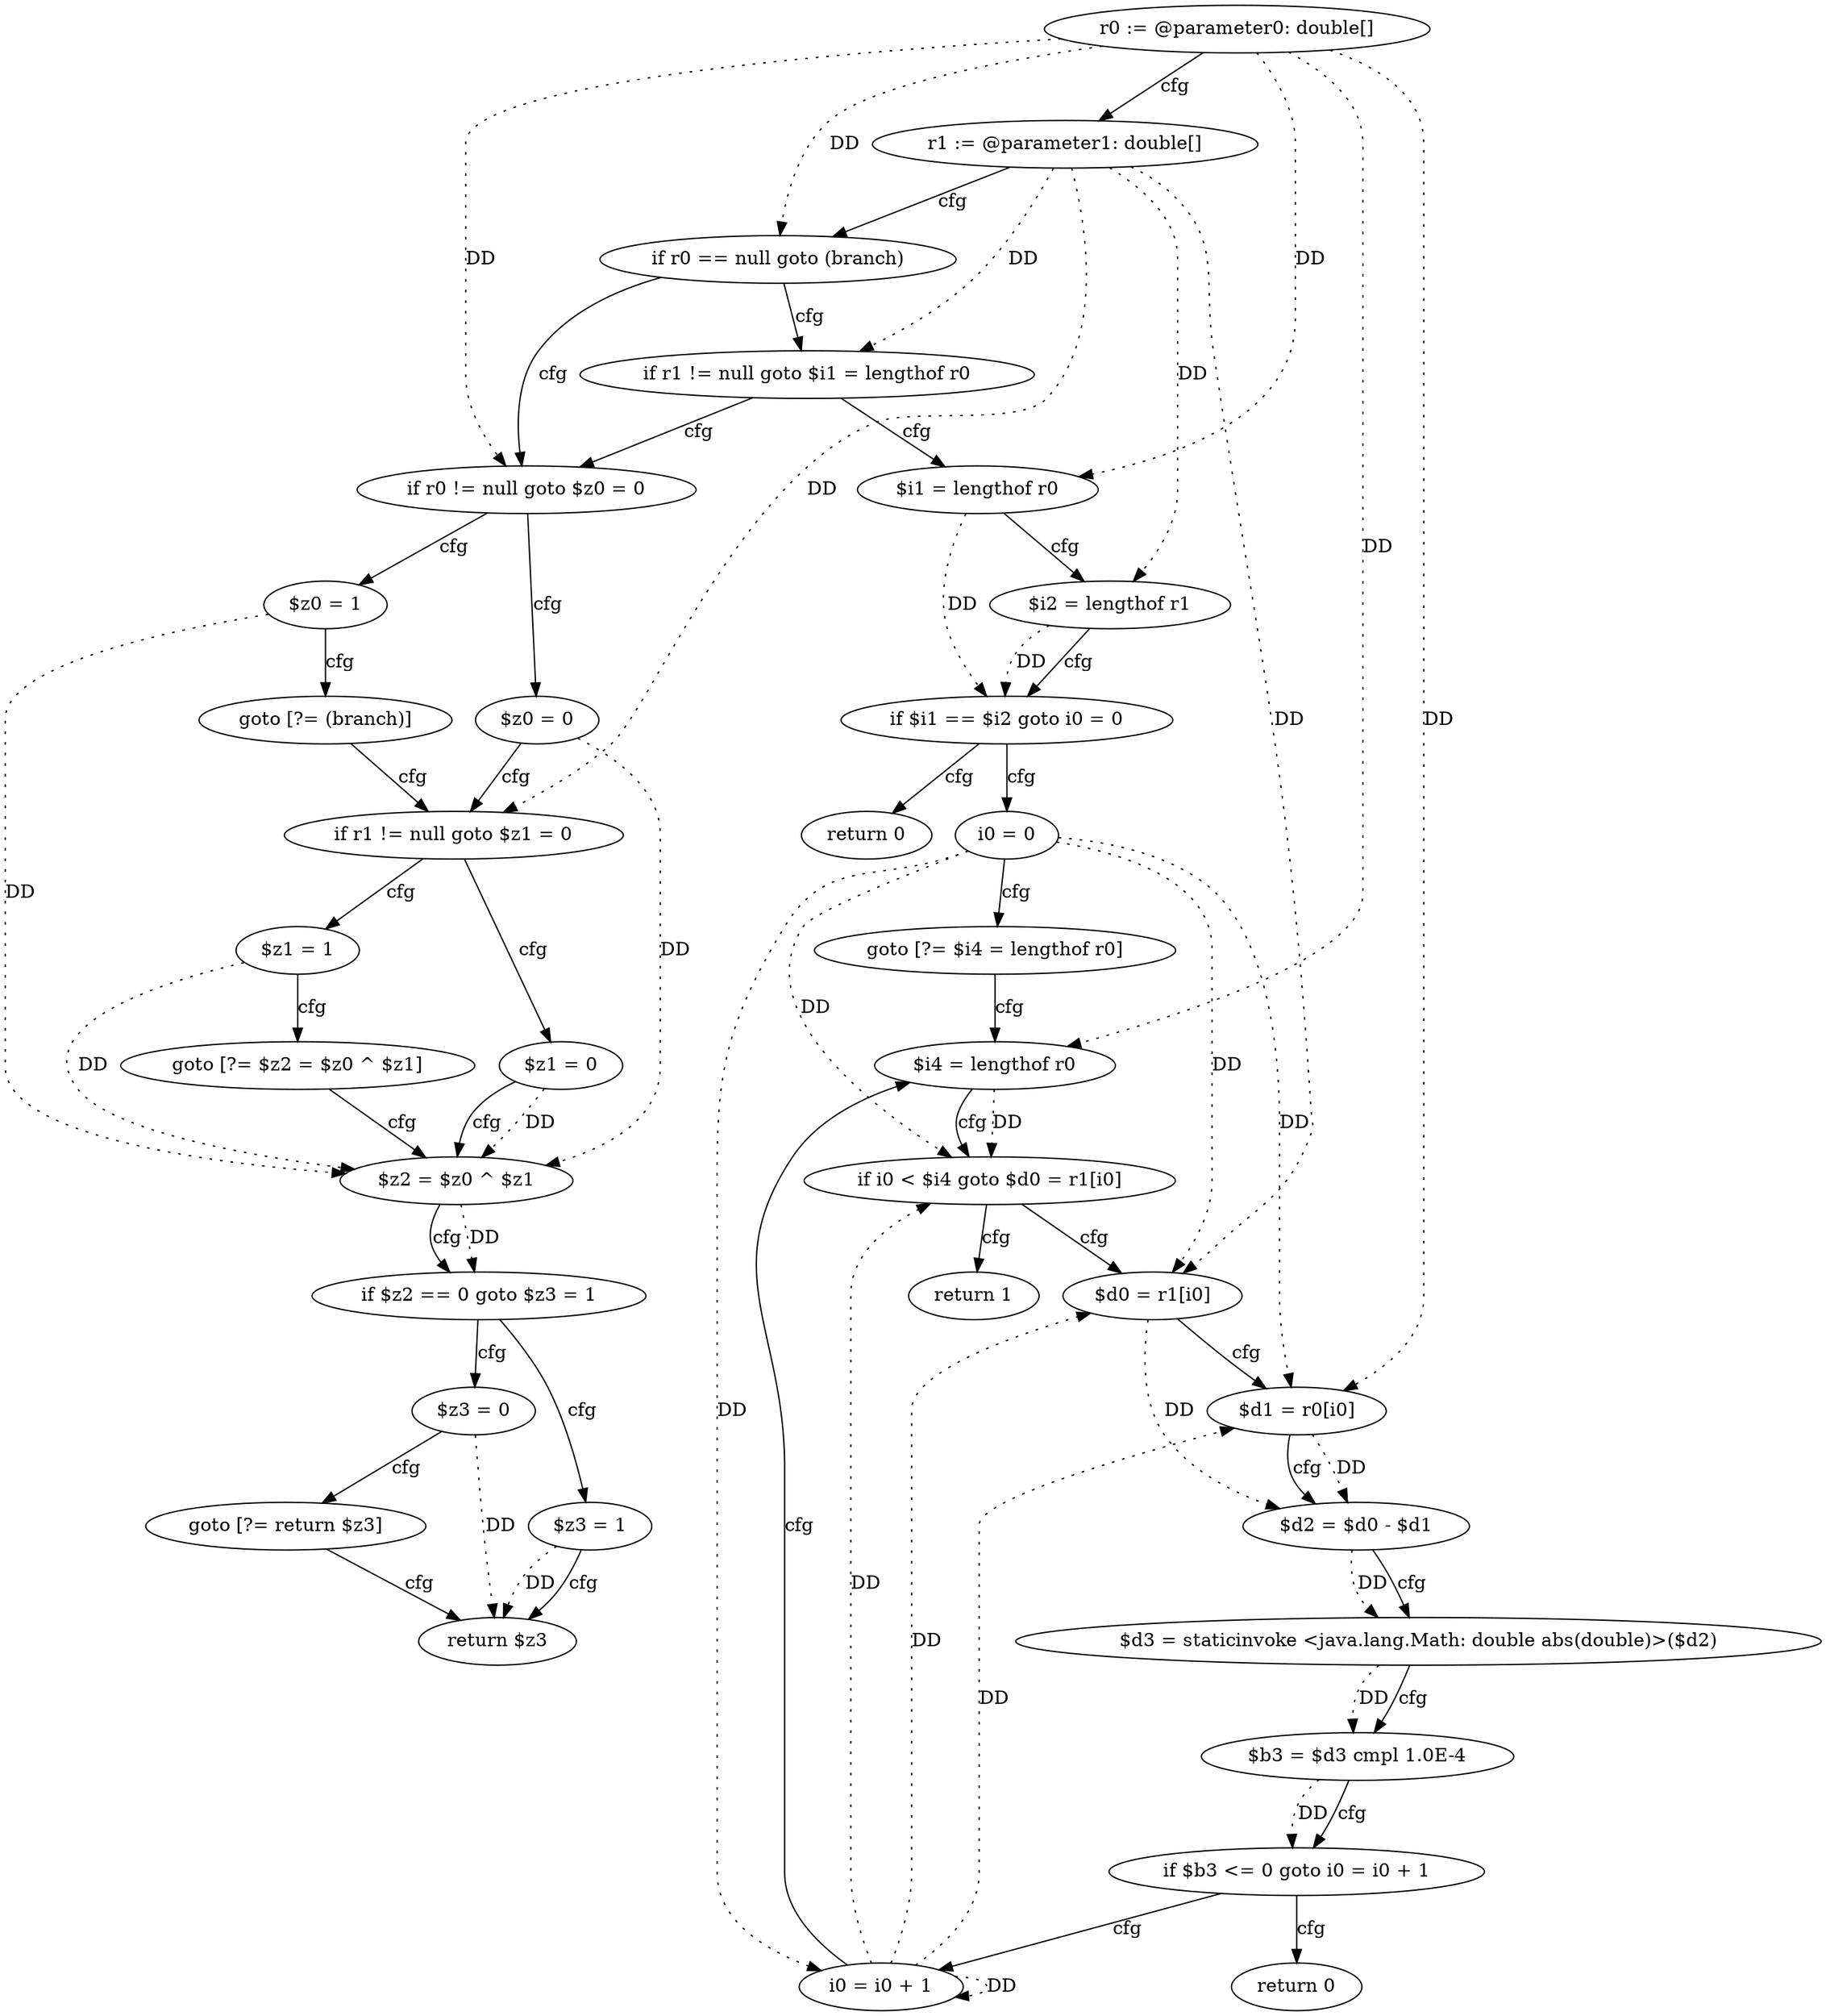 digraph "equals" {
    "0" [label="r0 := @parameter0: double[]",];
    "1" [label="r1 := @parameter1: double[]",];
    "2" [label="if r0 == null goto (branch)",];
    "3" [label="if r1 != null goto $i1 = lengthof r0",];
    "4" [label="if r0 != null goto $z0 = 0",];
    "5" [label="$z0 = 1",];
    "6" [label="goto [?= (branch)]",];
    "7" [label="$z0 = 0",];
    "8" [label="if r1 != null goto $z1 = 0",];
    "9" [label="$z1 = 1",];
    "10" [label="goto [?= $z2 = $z0 ^ $z1]",];
    "11" [label="$z1 = 0",];
    "12" [label="$z2 = $z0 ^ $z1",];
    "13" [label="if $z2 == 0 goto $z3 = 1",];
    "14" [label="$z3 = 0",];
    "15" [label="goto [?= return $z3]",];
    "16" [label="$z3 = 1",];
    "17" [label="return $z3",];
    "18" [label="$i1 = lengthof r0",];
    "19" [label="$i2 = lengthof r1",];
    "20" [label="if $i1 == $i2 goto i0 = 0",];
    "21" [label="return 0",];
    "22" [label="i0 = 0",];
    "23" [label="goto [?= $i4 = lengthof r0]",];
    "24" [label="$d0 = r1[i0]",];
    "25" [label="$d1 = r0[i0]",];
    "26" [label="$d2 = $d0 - $d1",];
    "27" [label="$d3 = staticinvoke <java.lang.Math: double abs(double)>($d2)",];
    "28" [label="$b3 = $d3 cmpl 1.0E-4",];
    "29" [label="if $b3 <= 0 goto i0 = i0 + 1",];
    "30" [label="return 0",];
    "31" [label="i0 = i0 + 1",];
    "32" [label="$i4 = lengthof r0",];
    "33" [label="if i0 < $i4 goto $d0 = r1[i0]",];
    "34" [label="return 1",];
    "0"->"2" [label="DD",style=dotted,];
    "0"->"4" [label="DD",style=dotted,];
    "0"->"18" [label="DD",style=dotted,];
    "0"->"25" [label="DD",style=dotted,];
    "0"->"32" [label="DD",style=dotted,];
    "1"->"3" [label="DD",style=dotted,];
    "1"->"8" [label="DD",style=dotted,];
    "1"->"19" [label="DD",style=dotted,];
    "1"->"24" [label="DD",style=dotted,];
    "5"->"12" [label="DD",style=dotted,];
    "7"->"12" [label="DD",style=dotted,];
    "9"->"12" [label="DD",style=dotted,];
    "11"->"12" [label="DD",style=dotted,];
    "12"->"13" [label="DD",style=dotted,];
    "14"->"17" [label="DD",style=dotted,];
    "16"->"17" [label="DD",style=dotted,];
    "18"->"20" [label="DD",style=dotted,];
    "19"->"20" [label="DD",style=dotted,];
    "22"->"24" [label="DD",style=dotted,];
    "22"->"25" [label="DD",style=dotted,];
    "22"->"31" [label="DD",style=dotted,];
    "22"->"33" [label="DD",style=dotted,];
    "24"->"26" [label="DD",style=dotted,];
    "25"->"26" [label="DD",style=dotted,];
    "26"->"27" [label="DD",style=dotted,];
    "27"->"28" [label="DD",style=dotted,];
    "28"->"29" [label="DD",style=dotted,];
    "31"->"24" [label="DD",style=dotted,];
    "31"->"25" [label="DD",style=dotted,];
    "31"->"31" [label="DD",style=dotted,];
    "31"->"33" [label="DD",style=dotted,];
    "32"->"33" [label="DD",style=dotted,];
    "0"->"1" [label="cfg",];
    "1"->"2" [label="cfg",];
    "2"->"3" [label="cfg",];
    "2"->"4" [label="cfg",];
    "3"->"4" [label="cfg",];
    "3"->"18" [label="cfg",];
    "4"->"5" [label="cfg",];
    "4"->"7" [label="cfg",];
    "5"->"6" [label="cfg",];
    "6"->"8" [label="cfg",];
    "7"->"8" [label="cfg",];
    "8"->"9" [label="cfg",];
    "8"->"11" [label="cfg",];
    "9"->"10" [label="cfg",];
    "10"->"12" [label="cfg",];
    "11"->"12" [label="cfg",];
    "12"->"13" [label="cfg",];
    "13"->"14" [label="cfg",];
    "13"->"16" [label="cfg",];
    "14"->"15" [label="cfg",];
    "15"->"17" [label="cfg",];
    "16"->"17" [label="cfg",];
    "18"->"19" [label="cfg",];
    "19"->"20" [label="cfg",];
    "20"->"21" [label="cfg",];
    "20"->"22" [label="cfg",];
    "22"->"23" [label="cfg",];
    "23"->"32" [label="cfg",];
    "24"->"25" [label="cfg",];
    "25"->"26" [label="cfg",];
    "26"->"27" [label="cfg",];
    "27"->"28" [label="cfg",];
    "28"->"29" [label="cfg",];
    "29"->"30" [label="cfg",];
    "29"->"31" [label="cfg",];
    "31"->"32" [label="cfg",];
    "32"->"33" [label="cfg",];
    "33"->"34" [label="cfg",];
    "33"->"24" [label="cfg",];
}
